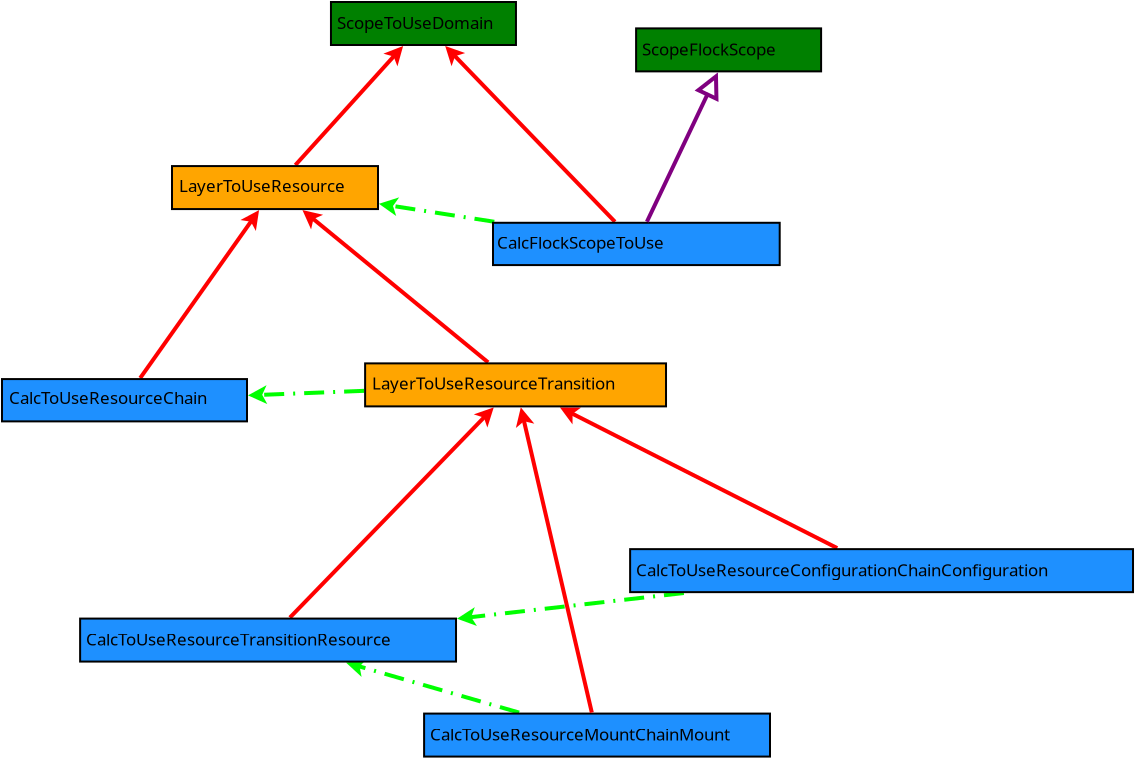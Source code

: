 <?xml version="1.0" encoding="UTF-8"?>
<dia:diagram xmlns:dia="http://www.lysator.liu.se/~alla/dia/">
  <dia:layer name="Background" visible="true" active="true">
    <dia:object type="Standard - Line" version="0" id="O0">
      <dia:attribute name="obj_pos">
        <dia:point val="13.857,6.492"/>
      </dia:attribute>
      <dia:attribute name="obj_bb">
        <dia:rectangle val="2.294,6.381;13.968,8.165"/>
      </dia:attribute>
      <dia:attribute name="conn_endpoints">
        <dia:point val="13.857,6.492"/>
        <dia:point val="2.516,7.775"/>
      </dia:attribute>
      <dia:attribute name="numcp">
        <dia:int val="1"/>
      </dia:attribute>
      <dia:attribute name="line_color">
        <dia:color val="#00ff00"/>
      </dia:attribute>
      <dia:attribute name="line_width">
        <dia:real val="0.2"/>
      </dia:attribute>
      <dia:attribute name="line_style">
        <dia:enum val="2"/>
      </dia:attribute>
      <dia:attribute name="end_arrow">
        <dia:enum val="22"/>
      </dia:attribute>
      <dia:attribute name="end_arrow_length">
        <dia:real val="0.5"/>
      </dia:attribute>
      <dia:attribute name="end_arrow_width">
        <dia:real val="0.5"/>
      </dia:attribute>
      <dia:connections>
        <dia:connection handle="0" to="O27" connection="8"/>
        <dia:connection handle="1" to="O23" connection="8"/>
      </dia:connections>
    </dia:object>
    <dia:object type="Standard - Line" version="0" id="O1">
      <dia:attribute name="obj_pos">
        <dia:point val="5.621,12.47"/>
      </dia:attribute>
      <dia:attribute name="obj_bb">
        <dia:rectangle val="-3.25,9.716;5.745,12.594"/>
      </dia:attribute>
      <dia:attribute name="conn_endpoints">
        <dia:point val="5.621,12.47"/>
        <dia:point val="-3.035,9.97"/>
      </dia:attribute>
      <dia:attribute name="numcp">
        <dia:int val="1"/>
      </dia:attribute>
      <dia:attribute name="line_color">
        <dia:color val="#00ff00"/>
      </dia:attribute>
      <dia:attribute name="line_width">
        <dia:real val="0.2"/>
      </dia:attribute>
      <dia:attribute name="line_style">
        <dia:enum val="2"/>
      </dia:attribute>
      <dia:attribute name="end_arrow">
        <dia:enum val="22"/>
      </dia:attribute>
      <dia:attribute name="end_arrow_length">
        <dia:real val="0.5"/>
      </dia:attribute>
      <dia:attribute name="end_arrow_width">
        <dia:real val="0.5"/>
      </dia:attribute>
      <dia:connections>
        <dia:connection handle="0" to="O25" connection="8"/>
        <dia:connection handle="1" to="O23" connection="8"/>
      </dia:connections>
    </dia:object>
    <dia:object type="Standard - Line" version="0" id="O2">
      <dia:attribute name="obj_pos">
        <dia:point val="-2.129,-3.618"/>
      </dia:attribute>
      <dia:attribute name="obj_bb">
        <dia:rectangle val="-8.158,-3.892;-2.025,-2.945"/>
      </dia:attribute>
      <dia:attribute name="conn_endpoints">
        <dia:point val="-2.129,-3.618"/>
        <dia:point val="-7.934,-3.39"/>
      </dia:attribute>
      <dia:attribute name="numcp">
        <dia:int val="1"/>
      </dia:attribute>
      <dia:attribute name="line_color">
        <dia:color val="#00ff00"/>
      </dia:attribute>
      <dia:attribute name="line_width">
        <dia:real val="0.2"/>
      </dia:attribute>
      <dia:attribute name="line_style">
        <dia:enum val="2"/>
      </dia:attribute>
      <dia:attribute name="end_arrow">
        <dia:enum val="22"/>
      </dia:attribute>
      <dia:attribute name="end_arrow_length">
        <dia:real val="0.5"/>
      </dia:attribute>
      <dia:attribute name="end_arrow_width">
        <dia:real val="0.5"/>
      </dia:attribute>
      <dia:connections>
        <dia:connection handle="0" to="O21" connection="8"/>
        <dia:connection handle="1" to="O19" connection="8"/>
      </dia:connections>
    </dia:object>
    <dia:object type="Standard - Line" version="0" id="O3">
      <dia:attribute name="obj_pos">
        <dia:point val="4.071,-5.04"/>
      </dia:attribute>
      <dia:attribute name="obj_bb">
        <dia:rectangle val="-5.385,-12.796;4.212,-4.9"/>
      </dia:attribute>
      <dia:attribute name="conn_endpoints">
        <dia:point val="4.071,-5.04"/>
        <dia:point val="-5.212,-12.655"/>
      </dia:attribute>
      <dia:attribute name="numcp">
        <dia:int val="1"/>
      </dia:attribute>
      <dia:attribute name="line_color">
        <dia:color val="#ff0000"/>
      </dia:attribute>
      <dia:attribute name="line_width">
        <dia:real val="0.2"/>
      </dia:attribute>
      <dia:attribute name="end_arrow">
        <dia:enum val="22"/>
      </dia:attribute>
      <dia:attribute name="end_arrow_length">
        <dia:real val="0.5"/>
      </dia:attribute>
      <dia:attribute name="end_arrow_width">
        <dia:real val="0.5"/>
      </dia:attribute>
      <dia:connections>
        <dia:connection handle="0" to="O21" connection="8"/>
        <dia:connection handle="1" to="O14" connection="8"/>
      </dia:connections>
    </dia:object>
    <dia:object type="Standard - Line" version="0" id="O4">
      <dia:attribute name="obj_pos">
        <dia:point val="-5.841,7.72"/>
      </dia:attribute>
      <dia:attribute name="obj_bb">
        <dia:rectangle val="-5.982,-2.951;4.508,7.861"/>
      </dia:attribute>
      <dia:attribute name="conn_endpoints">
        <dia:point val="-5.841,7.72"/>
        <dia:point val="4.352,-2.79"/>
      </dia:attribute>
      <dia:attribute name="numcp">
        <dia:int val="1"/>
      </dia:attribute>
      <dia:attribute name="line_color">
        <dia:color val="#ff0000"/>
      </dia:attribute>
      <dia:attribute name="line_width">
        <dia:real val="0.2"/>
      </dia:attribute>
      <dia:attribute name="end_arrow">
        <dia:enum val="22"/>
      </dia:attribute>
      <dia:attribute name="end_arrow_length">
        <dia:real val="0.5"/>
      </dia:attribute>
      <dia:attribute name="end_arrow_width">
        <dia:real val="0.5"/>
      </dia:attribute>
      <dia:connections>
        <dia:connection handle="0" to="O23" connection="8"/>
        <dia:connection handle="1" to="O21" connection="8"/>
      </dia:connections>
    </dia:object>
    <dia:object type="Standard - Line" version="0" id="O5">
      <dia:attribute name="obj_pos">
        <dia:point val="-5.568,-14.904"/>
      </dia:attribute>
      <dia:attribute name="obj_bb">
        <dia:rectangle val="-5.709,-21.026;-0.029,-14.762"/>
      </dia:attribute>
      <dia:attribute name="conn_endpoints">
        <dia:point val="-5.568,-14.904"/>
        <dia:point val="-0.179,-20.86"/>
      </dia:attribute>
      <dia:attribute name="numcp">
        <dia:int val="1"/>
      </dia:attribute>
      <dia:attribute name="line_color">
        <dia:color val="#ff0000"/>
      </dia:attribute>
      <dia:attribute name="line_width">
        <dia:real val="0.2"/>
      </dia:attribute>
      <dia:attribute name="end_arrow">
        <dia:enum val="22"/>
      </dia:attribute>
      <dia:attribute name="end_arrow_length">
        <dia:real val="0.5"/>
      </dia:attribute>
      <dia:attribute name="end_arrow_width">
        <dia:real val="0.5"/>
      </dia:attribute>
      <dia:connections>
        <dia:connection handle="0" to="O14" connection="8"/>
        <dia:connection handle="1" to="O10" connection="8"/>
      </dia:connections>
    </dia:object>
    <dia:object type="Standard - Line" version="0" id="O6">
      <dia:attribute name="obj_pos">
        <dia:point val="4.379,-12.07"/>
      </dia:attribute>
      <dia:attribute name="obj_bb">
        <dia:rectangle val="-1.607,-13.326;4.493,-11.956"/>
      </dia:attribute>
      <dia:attribute name="conn_endpoints">
        <dia:point val="4.379,-12.07"/>
        <dia:point val="-1.386,-12.969"/>
      </dia:attribute>
      <dia:attribute name="numcp">
        <dia:int val="1"/>
      </dia:attribute>
      <dia:attribute name="line_color">
        <dia:color val="#00ff00"/>
      </dia:attribute>
      <dia:attribute name="line_width">
        <dia:real val="0.2"/>
      </dia:attribute>
      <dia:attribute name="line_style">
        <dia:enum val="2"/>
      </dia:attribute>
      <dia:attribute name="end_arrow">
        <dia:enum val="22"/>
      </dia:attribute>
      <dia:attribute name="end_arrow_length">
        <dia:real val="0.5"/>
      </dia:attribute>
      <dia:attribute name="end_arrow_width">
        <dia:real val="0.5"/>
      </dia:attribute>
      <dia:connections>
        <dia:connection handle="0" to="O12" connection="8"/>
        <dia:connection handle="1" to="O14" connection="8"/>
      </dia:connections>
    </dia:object>
    <dia:object type="Standard - Line" version="0" id="O7">
      <dia:attribute name="obj_pos">
        <dia:point val="-13.326,-4.255"/>
      </dia:attribute>
      <dia:attribute name="obj_bb">
        <dia:rectangle val="-13.465,-12.838;-7.241,-4.115"/>
      </dia:attribute>
      <dia:attribute name="conn_endpoints">
        <dia:point val="-13.326,-4.255"/>
        <dia:point val="-7.38,-12.655"/>
      </dia:attribute>
      <dia:attribute name="numcp">
        <dia:int val="1"/>
      </dia:attribute>
      <dia:attribute name="line_color">
        <dia:color val="#ff0000"/>
      </dia:attribute>
      <dia:attribute name="line_width">
        <dia:real val="0.2"/>
      </dia:attribute>
      <dia:attribute name="end_arrow">
        <dia:enum val="22"/>
      </dia:attribute>
      <dia:attribute name="end_arrow_length">
        <dia:real val="0.5"/>
      </dia:attribute>
      <dia:attribute name="end_arrow_width">
        <dia:real val="0.5"/>
      </dia:attribute>
      <dia:connections>
        <dia:connection handle="0" to="O19" connection="8"/>
        <dia:connection handle="1" to="O14" connection="8"/>
      </dia:connections>
    </dia:object>
    <dia:object type="Standard - Line" version="0" id="O8">
      <dia:attribute name="obj_pos">
        <dia:point val="21.526,4.247"/>
      </dia:attribute>
      <dia:attribute name="obj_bb">
        <dia:rectangle val="7.461,-2.93;21.66,4.382"/>
      </dia:attribute>
      <dia:attribute name="conn_endpoints">
        <dia:point val="21.526,4.247"/>
        <dia:point val="7.66,-2.79"/>
      </dia:attribute>
      <dia:attribute name="numcp">
        <dia:int val="1"/>
      </dia:attribute>
      <dia:attribute name="line_color">
        <dia:color val="#ff0000"/>
      </dia:attribute>
      <dia:attribute name="line_width">
        <dia:real val="0.2"/>
      </dia:attribute>
      <dia:attribute name="end_arrow">
        <dia:enum val="22"/>
      </dia:attribute>
      <dia:attribute name="end_arrow_length">
        <dia:real val="0.5"/>
      </dia:attribute>
      <dia:attribute name="end_arrow_width">
        <dia:real val="0.5"/>
      </dia:attribute>
      <dia:connections>
        <dia:connection handle="0" to="O27" connection="8"/>
        <dia:connection handle="1" to="O21" connection="8"/>
      </dia:connections>
    </dia:object>
    <dia:object type="Standard - Line" version="0" id="O9">
      <dia:attribute name="obj_pos">
        <dia:point val="10.413,-12.07"/>
      </dia:attribute>
      <dia:attribute name="obj_bb">
        <dia:rectangle val="1.769,-21.02;10.554,-11.929"/>
      </dia:attribute>
      <dia:attribute name="conn_endpoints">
        <dia:point val="10.413,-12.07"/>
        <dia:point val="1.924,-20.859"/>
      </dia:attribute>
      <dia:attribute name="numcp">
        <dia:int val="1"/>
      </dia:attribute>
      <dia:attribute name="line_color">
        <dia:color val="#ff0000"/>
      </dia:attribute>
      <dia:attribute name="line_width">
        <dia:real val="0.2"/>
      </dia:attribute>
      <dia:attribute name="end_arrow">
        <dia:enum val="22"/>
      </dia:attribute>
      <dia:attribute name="end_arrow_length">
        <dia:real val="0.5"/>
      </dia:attribute>
      <dia:attribute name="end_arrow_width">
        <dia:real val="0.5"/>
      </dia:attribute>
      <dia:connections>
        <dia:connection handle="0" to="O12" connection="8"/>
        <dia:connection handle="1" to="O10" connection="8"/>
      </dia:connections>
    </dia:object>
    <dia:group>
      <dia:object type="Standard - Box" version="0" id="O10">
        <dia:attribute name="obj_pos">
          <dia:point val="-3.787,-23.059"/>
        </dia:attribute>
        <dia:attribute name="obj_bb">
          <dia:rectangle val="-3.837,-23.109;5.513,-20.859"/>
        </dia:attribute>
        <dia:attribute name="elem_corner">
          <dia:point val="-3.787,-23.059"/>
        </dia:attribute>
        <dia:attribute name="elem_width">
          <dia:real val="9.25"/>
        </dia:attribute>
        <dia:attribute name="elem_height">
          <dia:real val="2.15"/>
        </dia:attribute>
        <dia:attribute name="border_width">
          <dia:real val="0.1"/>
        </dia:attribute>
        <dia:attribute name="inner_color">
          <dia:color val="#008000"/>
        </dia:attribute>
        <dia:attribute name="show_background">
          <dia:boolean val="true"/>
        </dia:attribute>
      </dia:object>
      <dia:object type="Standard - Text" version="1" id="O11">
        <dia:attribute name="obj_pos">
          <dia:point val="-3.487,-21.709"/>
        </dia:attribute>
        <dia:attribute name="obj_bb">
          <dia:rectangle val="-3.487,-22.436;4.673,-21.454"/>
        </dia:attribute>
        <dia:attribute name="text">
          <dia:composite type="text">
            <dia:attribute name="string">
              <dia:string>#ScopeToUseDomain#</dia:string>
            </dia:attribute>
            <dia:attribute name="font">
              <dia:font family="Courier 10 Pitch" style="0" name="Courier"/>
            </dia:attribute>
            <dia:attribute name="height">
              <dia:real val="1.058"/>
            </dia:attribute>
            <dia:attribute name="pos">
              <dia:point val="-3.487,-21.709"/>
            </dia:attribute>
            <dia:attribute name="color">
              <dia:color val="#000000"/>
            </dia:attribute>
            <dia:attribute name="alignment">
              <dia:enum val="0"/>
            </dia:attribute>
          </dia:composite>
        </dia:attribute>
        <dia:attribute name="valign">
          <dia:enum val="3"/>
        </dia:attribute>
      </dia:object>
    </dia:group>
    <dia:group>
      <dia:object type="Standard - Box" version="0" id="O12">
        <dia:attribute name="obj_pos">
          <dia:point val="4.315,-12.02"/>
        </dia:attribute>
        <dia:attribute name="obj_bb">
          <dia:rectangle val="4.265,-12.07;18.7,-9.855"/>
        </dia:attribute>
        <dia:attribute name="elem_corner">
          <dia:point val="4.315,-12.02"/>
        </dia:attribute>
        <dia:attribute name="elem_width">
          <dia:real val="14.335"/>
        </dia:attribute>
        <dia:attribute name="elem_height">
          <dia:real val="2.115"/>
        </dia:attribute>
        <dia:attribute name="border_width">
          <dia:real val="0.1"/>
        </dia:attribute>
        <dia:attribute name="inner_color">
          <dia:color val="#1e90ff"/>
        </dia:attribute>
        <dia:attribute name="show_background">
          <dia:boolean val="true"/>
        </dia:attribute>
      </dia:object>
      <dia:object type="Standard - Text" version="1" id="O13">
        <dia:attribute name="obj_pos">
          <dia:point val="4.515,-10.72"/>
        </dia:attribute>
        <dia:attribute name="obj_bb">
          <dia:rectangle val="4.515,-11.447;14.205,-10.465"/>
        </dia:attribute>
        <dia:attribute name="text">
          <dia:composite type="text">
            <dia:attribute name="string">
              <dia:string>#CalcFlockScopeToUse#</dia:string>
            </dia:attribute>
            <dia:attribute name="font">
              <dia:font family="Courier 10 Pitch" style="0" name="Courier"/>
            </dia:attribute>
            <dia:attribute name="height">
              <dia:real val="1.058"/>
            </dia:attribute>
            <dia:attribute name="pos">
              <dia:point val="4.515,-10.72"/>
            </dia:attribute>
            <dia:attribute name="color">
              <dia:color val="#000000"/>
            </dia:attribute>
            <dia:attribute name="alignment">
              <dia:enum val="0"/>
            </dia:attribute>
          </dia:composite>
        </dia:attribute>
        <dia:attribute name="valign">
          <dia:enum val="3"/>
        </dia:attribute>
      </dia:object>
    </dia:group>
    <dia:group>
      <dia:object type="Standard - Box" version="0" id="O14">
        <dia:attribute name="obj_pos">
          <dia:point val="-11.735,-14.855"/>
        </dia:attribute>
        <dia:attribute name="obj_bb">
          <dia:rectangle val="-11.784,-14.905;-1.385,-12.655"/>
        </dia:attribute>
        <dia:attribute name="elem_corner">
          <dia:point val="-11.735,-14.855"/>
        </dia:attribute>
        <dia:attribute name="elem_width">
          <dia:real val="10.3"/>
        </dia:attribute>
        <dia:attribute name="elem_height">
          <dia:real val="2.15"/>
        </dia:attribute>
        <dia:attribute name="border_width">
          <dia:real val="0.1"/>
        </dia:attribute>
        <dia:attribute name="inner_color">
          <dia:color val="#ffa500"/>
        </dia:attribute>
        <dia:attribute name="show_background">
          <dia:boolean val="true"/>
        </dia:attribute>
      </dia:object>
      <dia:object type="Standard - Text" version="1" id="O15">
        <dia:attribute name="obj_pos">
          <dia:point val="-11.384,-13.555"/>
        </dia:attribute>
        <dia:attribute name="obj_bb">
          <dia:rectangle val="-11.384,-14.283;-2.204,-13.3"/>
        </dia:attribute>
        <dia:attribute name="text">
          <dia:composite type="text">
            <dia:attribute name="string">
              <dia:string>#LayerToUseResource#</dia:string>
            </dia:attribute>
            <dia:attribute name="font">
              <dia:font family="Courier 10 Pitch" style="0" name="Courier"/>
            </dia:attribute>
            <dia:attribute name="height">
              <dia:real val="1.058"/>
            </dia:attribute>
            <dia:attribute name="pos">
              <dia:point val="-11.384,-13.555"/>
            </dia:attribute>
            <dia:attribute name="color">
              <dia:color val="#000000"/>
            </dia:attribute>
            <dia:attribute name="alignment">
              <dia:enum val="0"/>
            </dia:attribute>
          </dia:composite>
        </dia:attribute>
        <dia:attribute name="valign">
          <dia:enum val="3"/>
        </dia:attribute>
      </dia:object>
    </dia:group>
    <dia:group>
      <dia:object type="Standard - Box" version="0" id="O16">
        <dia:attribute name="obj_pos">
          <dia:point val="11.47,-21.74"/>
        </dia:attribute>
        <dia:attribute name="obj_bb">
          <dia:rectangle val="11.421,-21.79;20.77,-19.54"/>
        </dia:attribute>
        <dia:attribute name="elem_corner">
          <dia:point val="11.47,-21.74"/>
        </dia:attribute>
        <dia:attribute name="elem_width">
          <dia:real val="9.25"/>
        </dia:attribute>
        <dia:attribute name="elem_height">
          <dia:real val="2.15"/>
        </dia:attribute>
        <dia:attribute name="border_width">
          <dia:real val="0.1"/>
        </dia:attribute>
        <dia:attribute name="inner_color">
          <dia:color val="#008000"/>
        </dia:attribute>
        <dia:attribute name="show_background">
          <dia:boolean val="true"/>
        </dia:attribute>
      </dia:object>
      <dia:object type="Standard - Text" version="1" id="O17">
        <dia:attribute name="obj_pos">
          <dia:point val="11.771,-20.39"/>
        </dia:attribute>
        <dia:attribute name="obj_bb">
          <dia:rectangle val="11.771,-21.117;19.421,-20.135"/>
        </dia:attribute>
        <dia:attribute name="text">
          <dia:composite type="text">
            <dia:attribute name="string">
              <dia:string>#ScopeFlockScope#</dia:string>
            </dia:attribute>
            <dia:attribute name="font">
              <dia:font family="Courier 10 Pitch" style="0" name="Courier"/>
            </dia:attribute>
            <dia:attribute name="height">
              <dia:real val="1.058"/>
            </dia:attribute>
            <dia:attribute name="pos">
              <dia:point val="11.771,-20.39"/>
            </dia:attribute>
            <dia:attribute name="color">
              <dia:color val="#000000"/>
            </dia:attribute>
            <dia:attribute name="alignment">
              <dia:enum val="0"/>
            </dia:attribute>
          </dia:composite>
        </dia:attribute>
        <dia:attribute name="valign">
          <dia:enum val="3"/>
        </dia:attribute>
      </dia:object>
    </dia:group>
    <dia:object type="Standard - Line" version="0" id="O18">
      <dia:attribute name="obj_pos">
        <dia:point val="12.009,-12.07"/>
      </dia:attribute>
      <dia:attribute name="obj_bb">
        <dia:rectangle val="11.876,-19.743;15.716,-11.937"/>
      </dia:attribute>
      <dia:attribute name="conn_endpoints">
        <dia:point val="12.009,-12.07"/>
        <dia:point val="15.561,-19.541"/>
      </dia:attribute>
      <dia:attribute name="numcp">
        <dia:int val="1"/>
      </dia:attribute>
      <dia:attribute name="line_color">
        <dia:color val="#800080"/>
      </dia:attribute>
      <dia:attribute name="line_width">
        <dia:real val="0.2"/>
      </dia:attribute>
      <dia:attribute name="end_arrow">
        <dia:enum val="12"/>
      </dia:attribute>
      <dia:attribute name="end_arrow_length">
        <dia:real val="1.0"/>
      </dia:attribute>
      <dia:attribute name="end_arrow_width">
        <dia:real val="1.0"/>
      </dia:attribute>
      <dia:connections>
        <dia:connection handle="0" to="O12" connection="8"/>
        <dia:connection handle="1" to="O16" connection="8"/>
      </dia:connections>
    </dia:object>
    <dia:group>
      <dia:object type="Standard - Box" version="0" id="O19">
        <dia:attribute name="obj_pos">
          <dia:point val="-20.235,-4.205"/>
        </dia:attribute>
        <dia:attribute name="obj_bb">
          <dia:rectangle val="-20.285,-4.255;-7.934,-2.04"/>
        </dia:attribute>
        <dia:attribute name="elem_corner">
          <dia:point val="-20.235,-4.205"/>
        </dia:attribute>
        <dia:attribute name="elem_width">
          <dia:real val="12.25"/>
        </dia:attribute>
        <dia:attribute name="elem_height">
          <dia:real val="2.115"/>
        </dia:attribute>
        <dia:attribute name="border_width">
          <dia:real val="0.1"/>
        </dia:attribute>
        <dia:attribute name="inner_color">
          <dia:color val="#1e90ff"/>
        </dia:attribute>
        <dia:attribute name="show_background">
          <dia:boolean val="true"/>
        </dia:attribute>
      </dia:object>
      <dia:object type="Standard - Text" version="1" id="O20">
        <dia:attribute name="obj_pos">
          <dia:point val="-19.884,-2.955"/>
        </dia:attribute>
        <dia:attribute name="obj_bb">
          <dia:rectangle val="-19.884,-3.683;-8.665,-2.7"/>
        </dia:attribute>
        <dia:attribute name="text">
          <dia:composite type="text">
            <dia:attribute name="string">
              <dia:string>#CalcToUseResourceChain#</dia:string>
            </dia:attribute>
            <dia:attribute name="font">
              <dia:font family="Courier 10 Pitch" style="0" name="Courier"/>
            </dia:attribute>
            <dia:attribute name="height">
              <dia:real val="1.058"/>
            </dia:attribute>
            <dia:attribute name="pos">
              <dia:point val="-19.884,-2.955"/>
            </dia:attribute>
            <dia:attribute name="color">
              <dia:color val="#000000"/>
            </dia:attribute>
            <dia:attribute name="alignment">
              <dia:enum val="0"/>
            </dia:attribute>
          </dia:composite>
        </dia:attribute>
        <dia:attribute name="valign">
          <dia:enum val="3"/>
        </dia:attribute>
      </dia:object>
    </dia:group>
    <dia:group>
      <dia:object type="Standard - Box" version="0" id="O21">
        <dia:attribute name="obj_pos">
          <dia:point val="-2.079,-4.99"/>
        </dia:attribute>
        <dia:attribute name="obj_bb">
          <dia:rectangle val="-2.13,-5.04;13.015,-2.79"/>
        </dia:attribute>
        <dia:attribute name="elem_corner">
          <dia:point val="-2.079,-4.99"/>
        </dia:attribute>
        <dia:attribute name="elem_width">
          <dia:real val="15.045"/>
        </dia:attribute>
        <dia:attribute name="elem_height">
          <dia:real val="2.15"/>
        </dia:attribute>
        <dia:attribute name="border_width">
          <dia:real val="0.1"/>
        </dia:attribute>
        <dia:attribute name="inner_color">
          <dia:color val="#ffa500"/>
        </dia:attribute>
        <dia:attribute name="show_background">
          <dia:boolean val="true"/>
        </dia:attribute>
      </dia:object>
      <dia:object type="Standard - Text" version="1" id="O22">
        <dia:attribute name="obj_pos">
          <dia:point val="-1.73,-3.69"/>
        </dia:attribute>
        <dia:attribute name="obj_bb">
          <dia:rectangle val="-1.73,-4.418;12.55,-3.435"/>
        </dia:attribute>
        <dia:attribute name="text">
          <dia:composite type="text">
            <dia:attribute name="string">
              <dia:string>#LayerToUseResourceTransition#</dia:string>
            </dia:attribute>
            <dia:attribute name="font">
              <dia:font family="Courier 10 Pitch" style="0" name="Courier"/>
            </dia:attribute>
            <dia:attribute name="height">
              <dia:real val="1.058"/>
            </dia:attribute>
            <dia:attribute name="pos">
              <dia:point val="-1.73,-3.69"/>
            </dia:attribute>
            <dia:attribute name="color">
              <dia:color val="#000000"/>
            </dia:attribute>
            <dia:attribute name="alignment">
              <dia:enum val="0"/>
            </dia:attribute>
          </dia:composite>
        </dia:attribute>
        <dia:attribute name="valign">
          <dia:enum val="3"/>
        </dia:attribute>
      </dia:object>
    </dia:group>
    <dia:group>
      <dia:object type="Standard - Box" version="0" id="O23">
        <dia:attribute name="obj_pos">
          <dia:point val="-16.329,7.77"/>
        </dia:attribute>
        <dia:attribute name="obj_bb">
          <dia:rectangle val="-16.38,7.72;2.516,9.97"/>
        </dia:attribute>
        <dia:attribute name="elem_corner">
          <dia:point val="-16.329,7.77"/>
        </dia:attribute>
        <dia:attribute name="elem_width">
          <dia:real val="18.795"/>
        </dia:attribute>
        <dia:attribute name="elem_height">
          <dia:real val="2.15"/>
        </dia:attribute>
        <dia:attribute name="border_width">
          <dia:real val="0.1"/>
        </dia:attribute>
        <dia:attribute name="inner_color">
          <dia:color val="#1e90ff"/>
        </dia:attribute>
        <dia:attribute name="show_background">
          <dia:boolean val="true"/>
        </dia:attribute>
      </dia:object>
      <dia:object type="Standard - Text" version="1" id="O24">
        <dia:attribute name="obj_pos">
          <dia:point val="-16.029,9.12"/>
        </dia:attribute>
        <dia:attribute name="obj_bb">
          <dia:rectangle val="-16.029,8.393;1.821,9.375"/>
        </dia:attribute>
        <dia:attribute name="text">
          <dia:composite type="text">
            <dia:attribute name="string">
              <dia:string>#CalcToUseResourceTransitionResource#</dia:string>
            </dia:attribute>
            <dia:attribute name="font">
              <dia:font family="Courier 10 Pitch" style="0" name="Courier"/>
            </dia:attribute>
            <dia:attribute name="height">
              <dia:real val="1.058"/>
            </dia:attribute>
            <dia:attribute name="pos">
              <dia:point val="-16.029,9.12"/>
            </dia:attribute>
            <dia:attribute name="color">
              <dia:color val="#000000"/>
            </dia:attribute>
            <dia:attribute name="alignment">
              <dia:enum val="0"/>
            </dia:attribute>
          </dia:composite>
        </dia:attribute>
        <dia:attribute name="valign">
          <dia:enum val="3"/>
        </dia:attribute>
      </dia:object>
    </dia:group>
    <dia:group>
      <dia:object type="Standard - Box" version="0" id="O25">
        <dia:attribute name="obj_pos">
          <dia:point val="0.87,12.52"/>
        </dia:attribute>
        <dia:attribute name="obj_bb">
          <dia:rectangle val="0.82,12.47;18.215,14.72"/>
        </dia:attribute>
        <dia:attribute name="elem_corner">
          <dia:point val="0.87,12.52"/>
        </dia:attribute>
        <dia:attribute name="elem_width">
          <dia:real val="17.295"/>
        </dia:attribute>
        <dia:attribute name="elem_height">
          <dia:real val="2.15"/>
        </dia:attribute>
        <dia:attribute name="border_width">
          <dia:real val="0.1"/>
        </dia:attribute>
        <dia:attribute name="inner_color">
          <dia:color val="#1e90ff"/>
        </dia:attribute>
        <dia:attribute name="show_background">
          <dia:boolean val="true"/>
        </dia:attribute>
      </dia:object>
      <dia:object type="Standard - Text" version="1" id="O26">
        <dia:attribute name="obj_pos">
          <dia:point val="1.17,13.87"/>
        </dia:attribute>
        <dia:attribute name="obj_bb">
          <dia:rectangle val="1.17,13.143;17.491,14.125"/>
        </dia:attribute>
        <dia:attribute name="text">
          <dia:composite type="text">
            <dia:attribute name="string">
              <dia:string>#CalcToUseResourceMountChainMount#</dia:string>
            </dia:attribute>
            <dia:attribute name="font">
              <dia:font family="Courier 10 Pitch" style="0" name="Courier"/>
            </dia:attribute>
            <dia:attribute name="height">
              <dia:real val="1.058"/>
            </dia:attribute>
            <dia:attribute name="pos">
              <dia:point val="1.17,13.87"/>
            </dia:attribute>
            <dia:attribute name="color">
              <dia:color val="#000000"/>
            </dia:attribute>
            <dia:attribute name="alignment">
              <dia:enum val="0"/>
            </dia:attribute>
          </dia:composite>
        </dia:attribute>
        <dia:attribute name="valign">
          <dia:enum val="3"/>
        </dia:attribute>
      </dia:object>
    </dia:group>
    <dia:group>
      <dia:object type="Standard - Box" version="0" id="O27">
        <dia:attribute name="obj_pos">
          <dia:point val="11.171,4.298"/>
        </dia:attribute>
        <dia:attribute name="obj_bb">
          <dia:rectangle val="11.12,4.247;36.365,6.497"/>
        </dia:attribute>
        <dia:attribute name="elem_corner">
          <dia:point val="11.171,4.298"/>
        </dia:attribute>
        <dia:attribute name="elem_width">
          <dia:real val="25.145"/>
        </dia:attribute>
        <dia:attribute name="elem_height">
          <dia:real val="2.15"/>
        </dia:attribute>
        <dia:attribute name="border_width">
          <dia:real val="0.1"/>
        </dia:attribute>
        <dia:attribute name="inner_color">
          <dia:color val="#1e90ff"/>
        </dia:attribute>
        <dia:attribute name="show_background">
          <dia:boolean val="true"/>
        </dia:attribute>
      </dia:object>
      <dia:object type="Standard - Text" version="1" id="O28">
        <dia:attribute name="obj_pos">
          <dia:point val="11.47,5.647"/>
        </dia:attribute>
        <dia:attribute name="obj_bb">
          <dia:rectangle val="11.47,4.92;35.95,5.902"/>
        </dia:attribute>
        <dia:attribute name="text">
          <dia:composite type="text">
            <dia:attribute name="string">
              <dia:string>#CalcToUseResourceConfigurationChainConfiguration#</dia:string>
            </dia:attribute>
            <dia:attribute name="font">
              <dia:font family="Courier 10 Pitch" style="0" name="Courier"/>
            </dia:attribute>
            <dia:attribute name="height">
              <dia:real val="1.058"/>
            </dia:attribute>
            <dia:attribute name="pos">
              <dia:point val="11.47,5.647"/>
            </dia:attribute>
            <dia:attribute name="color">
              <dia:color val="#000000"/>
            </dia:attribute>
            <dia:attribute name="alignment">
              <dia:enum val="0"/>
            </dia:attribute>
          </dia:composite>
        </dia:attribute>
        <dia:attribute name="valign">
          <dia:enum val="3"/>
        </dia:attribute>
      </dia:object>
    </dia:group>
    <dia:object type="Standard - Line" version="0" id="O29">
      <dia:attribute name="obj_pos">
        <dia:point val="9.256,12.47"/>
      </dia:attribute>
      <dia:attribute name="obj_bb">
        <dia:rectangle val="5.408,-3.008;9.376,12.59"/>
      </dia:attribute>
      <dia:attribute name="conn_endpoints">
        <dia:point val="9.256,12.47"/>
        <dia:point val="5.705,-2.79"/>
      </dia:attribute>
      <dia:attribute name="numcp">
        <dia:int val="1"/>
      </dia:attribute>
      <dia:attribute name="line_color">
        <dia:color val="#ff0000"/>
      </dia:attribute>
      <dia:attribute name="line_width">
        <dia:real val="0.2"/>
      </dia:attribute>
      <dia:attribute name="end_arrow">
        <dia:enum val="22"/>
      </dia:attribute>
      <dia:attribute name="end_arrow_length">
        <dia:real val="0.5"/>
      </dia:attribute>
      <dia:attribute name="end_arrow_width">
        <dia:real val="0.5"/>
      </dia:attribute>
      <dia:connections>
        <dia:connection handle="0" to="O25" connection="8"/>
        <dia:connection handle="1" to="O21" connection="8"/>
      </dia:connections>
    </dia:object>
  </dia:layer>
</dia:diagram>
